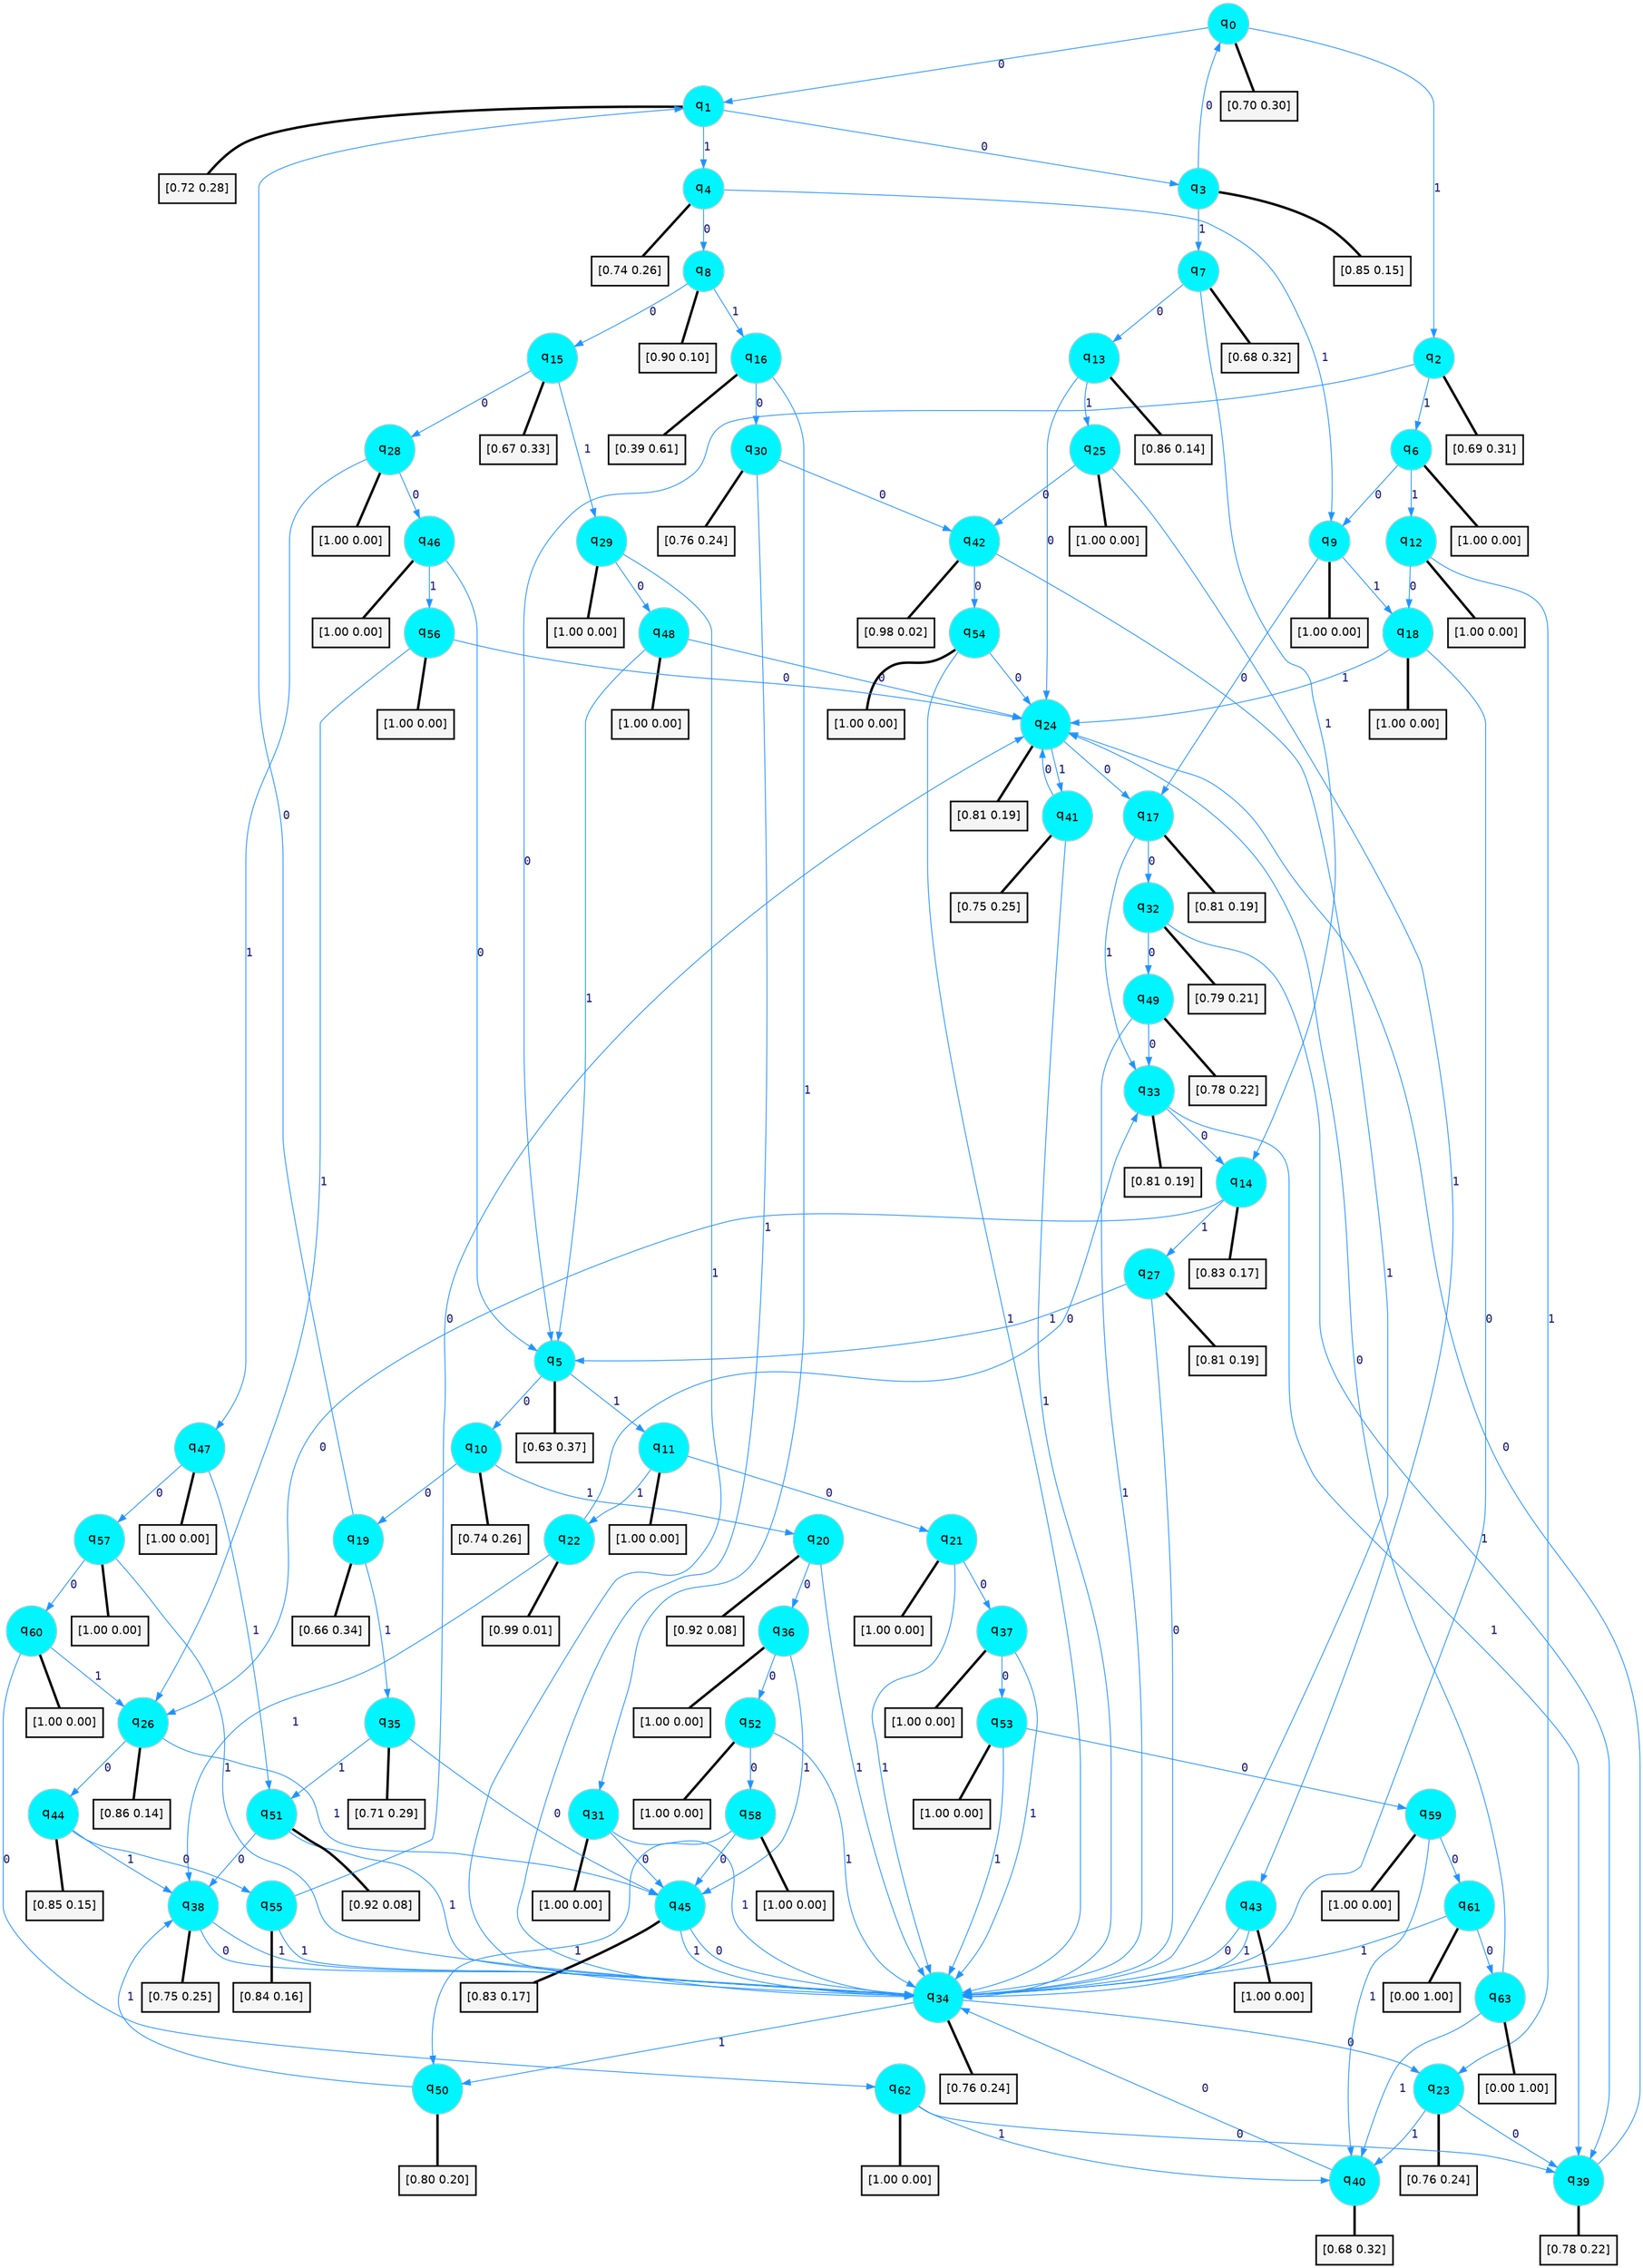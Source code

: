 digraph G {
graph [
bgcolor=transparent, dpi=300, rankdir=TD, size="40,25"];
node [
color=gray, fillcolor=turquoise1, fontcolor=black, fontname=Helvetica, fontsize=16, fontweight=bold, shape=circle, style=filled];
edge [
arrowsize=1, color=dodgerblue1, fontcolor=midnightblue, fontname=courier, fontweight=bold, penwidth=1, style=solid, weight=20];
0[label=<q<SUB>0</SUB>>];
1[label=<q<SUB>1</SUB>>];
2[label=<q<SUB>2</SUB>>];
3[label=<q<SUB>3</SUB>>];
4[label=<q<SUB>4</SUB>>];
5[label=<q<SUB>5</SUB>>];
6[label=<q<SUB>6</SUB>>];
7[label=<q<SUB>7</SUB>>];
8[label=<q<SUB>8</SUB>>];
9[label=<q<SUB>9</SUB>>];
10[label=<q<SUB>10</SUB>>];
11[label=<q<SUB>11</SUB>>];
12[label=<q<SUB>12</SUB>>];
13[label=<q<SUB>13</SUB>>];
14[label=<q<SUB>14</SUB>>];
15[label=<q<SUB>15</SUB>>];
16[label=<q<SUB>16</SUB>>];
17[label=<q<SUB>17</SUB>>];
18[label=<q<SUB>18</SUB>>];
19[label=<q<SUB>19</SUB>>];
20[label=<q<SUB>20</SUB>>];
21[label=<q<SUB>21</SUB>>];
22[label=<q<SUB>22</SUB>>];
23[label=<q<SUB>23</SUB>>];
24[label=<q<SUB>24</SUB>>];
25[label=<q<SUB>25</SUB>>];
26[label=<q<SUB>26</SUB>>];
27[label=<q<SUB>27</SUB>>];
28[label=<q<SUB>28</SUB>>];
29[label=<q<SUB>29</SUB>>];
30[label=<q<SUB>30</SUB>>];
31[label=<q<SUB>31</SUB>>];
32[label=<q<SUB>32</SUB>>];
33[label=<q<SUB>33</SUB>>];
34[label=<q<SUB>34</SUB>>];
35[label=<q<SUB>35</SUB>>];
36[label=<q<SUB>36</SUB>>];
37[label=<q<SUB>37</SUB>>];
38[label=<q<SUB>38</SUB>>];
39[label=<q<SUB>39</SUB>>];
40[label=<q<SUB>40</SUB>>];
41[label=<q<SUB>41</SUB>>];
42[label=<q<SUB>42</SUB>>];
43[label=<q<SUB>43</SUB>>];
44[label=<q<SUB>44</SUB>>];
45[label=<q<SUB>45</SUB>>];
46[label=<q<SUB>46</SUB>>];
47[label=<q<SUB>47</SUB>>];
48[label=<q<SUB>48</SUB>>];
49[label=<q<SUB>49</SUB>>];
50[label=<q<SUB>50</SUB>>];
51[label=<q<SUB>51</SUB>>];
52[label=<q<SUB>52</SUB>>];
53[label=<q<SUB>53</SUB>>];
54[label=<q<SUB>54</SUB>>];
55[label=<q<SUB>55</SUB>>];
56[label=<q<SUB>56</SUB>>];
57[label=<q<SUB>57</SUB>>];
58[label=<q<SUB>58</SUB>>];
59[label=<q<SUB>59</SUB>>];
60[label=<q<SUB>60</SUB>>];
61[label=<q<SUB>61</SUB>>];
62[label=<q<SUB>62</SUB>>];
63[label=<q<SUB>63</SUB>>];
64[label="[0.70 0.30]", shape=box,fontcolor=black, fontname=Helvetica, fontsize=14, penwidth=2, fillcolor=whitesmoke,color=black];
65[label="[0.72 0.28]", shape=box,fontcolor=black, fontname=Helvetica, fontsize=14, penwidth=2, fillcolor=whitesmoke,color=black];
66[label="[0.69 0.31]", shape=box,fontcolor=black, fontname=Helvetica, fontsize=14, penwidth=2, fillcolor=whitesmoke,color=black];
67[label="[0.85 0.15]", shape=box,fontcolor=black, fontname=Helvetica, fontsize=14, penwidth=2, fillcolor=whitesmoke,color=black];
68[label="[0.74 0.26]", shape=box,fontcolor=black, fontname=Helvetica, fontsize=14, penwidth=2, fillcolor=whitesmoke,color=black];
69[label="[0.63 0.37]", shape=box,fontcolor=black, fontname=Helvetica, fontsize=14, penwidth=2, fillcolor=whitesmoke,color=black];
70[label="[1.00 0.00]", shape=box,fontcolor=black, fontname=Helvetica, fontsize=14, penwidth=2, fillcolor=whitesmoke,color=black];
71[label="[0.68 0.32]", shape=box,fontcolor=black, fontname=Helvetica, fontsize=14, penwidth=2, fillcolor=whitesmoke,color=black];
72[label="[0.90 0.10]", shape=box,fontcolor=black, fontname=Helvetica, fontsize=14, penwidth=2, fillcolor=whitesmoke,color=black];
73[label="[1.00 0.00]", shape=box,fontcolor=black, fontname=Helvetica, fontsize=14, penwidth=2, fillcolor=whitesmoke,color=black];
74[label="[0.74 0.26]", shape=box,fontcolor=black, fontname=Helvetica, fontsize=14, penwidth=2, fillcolor=whitesmoke,color=black];
75[label="[1.00 0.00]", shape=box,fontcolor=black, fontname=Helvetica, fontsize=14, penwidth=2, fillcolor=whitesmoke,color=black];
76[label="[1.00 0.00]", shape=box,fontcolor=black, fontname=Helvetica, fontsize=14, penwidth=2, fillcolor=whitesmoke,color=black];
77[label="[0.86 0.14]", shape=box,fontcolor=black, fontname=Helvetica, fontsize=14, penwidth=2, fillcolor=whitesmoke,color=black];
78[label="[0.83 0.17]", shape=box,fontcolor=black, fontname=Helvetica, fontsize=14, penwidth=2, fillcolor=whitesmoke,color=black];
79[label="[0.67 0.33]", shape=box,fontcolor=black, fontname=Helvetica, fontsize=14, penwidth=2, fillcolor=whitesmoke,color=black];
80[label="[0.39 0.61]", shape=box,fontcolor=black, fontname=Helvetica, fontsize=14, penwidth=2, fillcolor=whitesmoke,color=black];
81[label="[0.81 0.19]", shape=box,fontcolor=black, fontname=Helvetica, fontsize=14, penwidth=2, fillcolor=whitesmoke,color=black];
82[label="[1.00 0.00]", shape=box,fontcolor=black, fontname=Helvetica, fontsize=14, penwidth=2, fillcolor=whitesmoke,color=black];
83[label="[0.66 0.34]", shape=box,fontcolor=black, fontname=Helvetica, fontsize=14, penwidth=2, fillcolor=whitesmoke,color=black];
84[label="[0.92 0.08]", shape=box,fontcolor=black, fontname=Helvetica, fontsize=14, penwidth=2, fillcolor=whitesmoke,color=black];
85[label="[1.00 0.00]", shape=box,fontcolor=black, fontname=Helvetica, fontsize=14, penwidth=2, fillcolor=whitesmoke,color=black];
86[label="[0.99 0.01]", shape=box,fontcolor=black, fontname=Helvetica, fontsize=14, penwidth=2, fillcolor=whitesmoke,color=black];
87[label="[0.76 0.24]", shape=box,fontcolor=black, fontname=Helvetica, fontsize=14, penwidth=2, fillcolor=whitesmoke,color=black];
88[label="[0.81 0.19]", shape=box,fontcolor=black, fontname=Helvetica, fontsize=14, penwidth=2, fillcolor=whitesmoke,color=black];
89[label="[1.00 0.00]", shape=box,fontcolor=black, fontname=Helvetica, fontsize=14, penwidth=2, fillcolor=whitesmoke,color=black];
90[label="[0.86 0.14]", shape=box,fontcolor=black, fontname=Helvetica, fontsize=14, penwidth=2, fillcolor=whitesmoke,color=black];
91[label="[0.81 0.19]", shape=box,fontcolor=black, fontname=Helvetica, fontsize=14, penwidth=2, fillcolor=whitesmoke,color=black];
92[label="[1.00 0.00]", shape=box,fontcolor=black, fontname=Helvetica, fontsize=14, penwidth=2, fillcolor=whitesmoke,color=black];
93[label="[1.00 0.00]", shape=box,fontcolor=black, fontname=Helvetica, fontsize=14, penwidth=2, fillcolor=whitesmoke,color=black];
94[label="[0.76 0.24]", shape=box,fontcolor=black, fontname=Helvetica, fontsize=14, penwidth=2, fillcolor=whitesmoke,color=black];
95[label="[1.00 0.00]", shape=box,fontcolor=black, fontname=Helvetica, fontsize=14, penwidth=2, fillcolor=whitesmoke,color=black];
96[label="[0.79 0.21]", shape=box,fontcolor=black, fontname=Helvetica, fontsize=14, penwidth=2, fillcolor=whitesmoke,color=black];
97[label="[0.81 0.19]", shape=box,fontcolor=black, fontname=Helvetica, fontsize=14, penwidth=2, fillcolor=whitesmoke,color=black];
98[label="[0.76 0.24]", shape=box,fontcolor=black, fontname=Helvetica, fontsize=14, penwidth=2, fillcolor=whitesmoke,color=black];
99[label="[0.71 0.29]", shape=box,fontcolor=black, fontname=Helvetica, fontsize=14, penwidth=2, fillcolor=whitesmoke,color=black];
100[label="[1.00 0.00]", shape=box,fontcolor=black, fontname=Helvetica, fontsize=14, penwidth=2, fillcolor=whitesmoke,color=black];
101[label="[1.00 0.00]", shape=box,fontcolor=black, fontname=Helvetica, fontsize=14, penwidth=2, fillcolor=whitesmoke,color=black];
102[label="[0.75 0.25]", shape=box,fontcolor=black, fontname=Helvetica, fontsize=14, penwidth=2, fillcolor=whitesmoke,color=black];
103[label="[0.78 0.22]", shape=box,fontcolor=black, fontname=Helvetica, fontsize=14, penwidth=2, fillcolor=whitesmoke,color=black];
104[label="[0.68 0.32]", shape=box,fontcolor=black, fontname=Helvetica, fontsize=14, penwidth=2, fillcolor=whitesmoke,color=black];
105[label="[0.75 0.25]", shape=box,fontcolor=black, fontname=Helvetica, fontsize=14, penwidth=2, fillcolor=whitesmoke,color=black];
106[label="[0.98 0.02]", shape=box,fontcolor=black, fontname=Helvetica, fontsize=14, penwidth=2, fillcolor=whitesmoke,color=black];
107[label="[1.00 0.00]", shape=box,fontcolor=black, fontname=Helvetica, fontsize=14, penwidth=2, fillcolor=whitesmoke,color=black];
108[label="[0.85 0.15]", shape=box,fontcolor=black, fontname=Helvetica, fontsize=14, penwidth=2, fillcolor=whitesmoke,color=black];
109[label="[0.83 0.17]", shape=box,fontcolor=black, fontname=Helvetica, fontsize=14, penwidth=2, fillcolor=whitesmoke,color=black];
110[label="[1.00 0.00]", shape=box,fontcolor=black, fontname=Helvetica, fontsize=14, penwidth=2, fillcolor=whitesmoke,color=black];
111[label="[1.00 0.00]", shape=box,fontcolor=black, fontname=Helvetica, fontsize=14, penwidth=2, fillcolor=whitesmoke,color=black];
112[label="[1.00 0.00]", shape=box,fontcolor=black, fontname=Helvetica, fontsize=14, penwidth=2, fillcolor=whitesmoke,color=black];
113[label="[0.78 0.22]", shape=box,fontcolor=black, fontname=Helvetica, fontsize=14, penwidth=2, fillcolor=whitesmoke,color=black];
114[label="[0.80 0.20]", shape=box,fontcolor=black, fontname=Helvetica, fontsize=14, penwidth=2, fillcolor=whitesmoke,color=black];
115[label="[0.92 0.08]", shape=box,fontcolor=black, fontname=Helvetica, fontsize=14, penwidth=2, fillcolor=whitesmoke,color=black];
116[label="[1.00 0.00]", shape=box,fontcolor=black, fontname=Helvetica, fontsize=14, penwidth=2, fillcolor=whitesmoke,color=black];
117[label="[1.00 0.00]", shape=box,fontcolor=black, fontname=Helvetica, fontsize=14, penwidth=2, fillcolor=whitesmoke,color=black];
118[label="[1.00 0.00]", shape=box,fontcolor=black, fontname=Helvetica, fontsize=14, penwidth=2, fillcolor=whitesmoke,color=black];
119[label="[0.84 0.16]", shape=box,fontcolor=black, fontname=Helvetica, fontsize=14, penwidth=2, fillcolor=whitesmoke,color=black];
120[label="[1.00 0.00]", shape=box,fontcolor=black, fontname=Helvetica, fontsize=14, penwidth=2, fillcolor=whitesmoke,color=black];
121[label="[1.00 0.00]", shape=box,fontcolor=black, fontname=Helvetica, fontsize=14, penwidth=2, fillcolor=whitesmoke,color=black];
122[label="[1.00 0.00]", shape=box,fontcolor=black, fontname=Helvetica, fontsize=14, penwidth=2, fillcolor=whitesmoke,color=black];
123[label="[1.00 0.00]", shape=box,fontcolor=black, fontname=Helvetica, fontsize=14, penwidth=2, fillcolor=whitesmoke,color=black];
124[label="[1.00 0.00]", shape=box,fontcolor=black, fontname=Helvetica, fontsize=14, penwidth=2, fillcolor=whitesmoke,color=black];
125[label="[0.00 1.00]", shape=box,fontcolor=black, fontname=Helvetica, fontsize=14, penwidth=2, fillcolor=whitesmoke,color=black];
126[label="[1.00 0.00]", shape=box,fontcolor=black, fontname=Helvetica, fontsize=14, penwidth=2, fillcolor=whitesmoke,color=black];
127[label="[0.00 1.00]", shape=box,fontcolor=black, fontname=Helvetica, fontsize=14, penwidth=2, fillcolor=whitesmoke,color=black];
0->1 [label=0];
0->2 [label=1];
0->64 [arrowhead=none, penwidth=3,color=black];
1->3 [label=0];
1->4 [label=1];
1->65 [arrowhead=none, penwidth=3,color=black];
2->5 [label=0];
2->6 [label=1];
2->66 [arrowhead=none, penwidth=3,color=black];
3->0 [label=0];
3->7 [label=1];
3->67 [arrowhead=none, penwidth=3,color=black];
4->8 [label=0];
4->9 [label=1];
4->68 [arrowhead=none, penwidth=3,color=black];
5->10 [label=0];
5->11 [label=1];
5->69 [arrowhead=none, penwidth=3,color=black];
6->9 [label=0];
6->12 [label=1];
6->70 [arrowhead=none, penwidth=3,color=black];
7->13 [label=0];
7->14 [label=1];
7->71 [arrowhead=none, penwidth=3,color=black];
8->15 [label=0];
8->16 [label=1];
8->72 [arrowhead=none, penwidth=3,color=black];
9->17 [label=0];
9->18 [label=1];
9->73 [arrowhead=none, penwidth=3,color=black];
10->19 [label=0];
10->20 [label=1];
10->74 [arrowhead=none, penwidth=3,color=black];
11->21 [label=0];
11->22 [label=1];
11->75 [arrowhead=none, penwidth=3,color=black];
12->18 [label=0];
12->23 [label=1];
12->76 [arrowhead=none, penwidth=3,color=black];
13->24 [label=0];
13->25 [label=1];
13->77 [arrowhead=none, penwidth=3,color=black];
14->26 [label=0];
14->27 [label=1];
14->78 [arrowhead=none, penwidth=3,color=black];
15->28 [label=0];
15->29 [label=1];
15->79 [arrowhead=none, penwidth=3,color=black];
16->30 [label=0];
16->31 [label=1];
16->80 [arrowhead=none, penwidth=3,color=black];
17->32 [label=0];
17->33 [label=1];
17->81 [arrowhead=none, penwidth=3,color=black];
18->34 [label=0];
18->24 [label=1];
18->82 [arrowhead=none, penwidth=3,color=black];
19->1 [label=0];
19->35 [label=1];
19->83 [arrowhead=none, penwidth=3,color=black];
20->36 [label=0];
20->34 [label=1];
20->84 [arrowhead=none, penwidth=3,color=black];
21->37 [label=0];
21->34 [label=1];
21->85 [arrowhead=none, penwidth=3,color=black];
22->33 [label=0];
22->38 [label=1];
22->86 [arrowhead=none, penwidth=3,color=black];
23->39 [label=0];
23->40 [label=1];
23->87 [arrowhead=none, penwidth=3,color=black];
24->17 [label=0];
24->41 [label=1];
24->88 [arrowhead=none, penwidth=3,color=black];
25->42 [label=0];
25->43 [label=1];
25->89 [arrowhead=none, penwidth=3,color=black];
26->44 [label=0];
26->45 [label=1];
26->90 [arrowhead=none, penwidth=3,color=black];
27->34 [label=0];
27->5 [label=1];
27->91 [arrowhead=none, penwidth=3,color=black];
28->46 [label=0];
28->47 [label=1];
28->92 [arrowhead=none, penwidth=3,color=black];
29->48 [label=0];
29->34 [label=1];
29->93 [arrowhead=none, penwidth=3,color=black];
30->42 [label=0];
30->34 [label=1];
30->94 [arrowhead=none, penwidth=3,color=black];
31->45 [label=0];
31->34 [label=1];
31->95 [arrowhead=none, penwidth=3,color=black];
32->49 [label=0];
32->39 [label=1];
32->96 [arrowhead=none, penwidth=3,color=black];
33->14 [label=0];
33->39 [label=1];
33->97 [arrowhead=none, penwidth=3,color=black];
34->23 [label=0];
34->50 [label=1];
34->98 [arrowhead=none, penwidth=3,color=black];
35->45 [label=0];
35->51 [label=1];
35->99 [arrowhead=none, penwidth=3,color=black];
36->52 [label=0];
36->45 [label=1];
36->100 [arrowhead=none, penwidth=3,color=black];
37->53 [label=0];
37->34 [label=1];
37->101 [arrowhead=none, penwidth=3,color=black];
38->34 [label=0];
38->34 [label=1];
38->102 [arrowhead=none, penwidth=3,color=black];
39->24 [label=0];
39->103 [arrowhead=none, penwidth=3,color=black];
40->34 [label=0];
40->104 [arrowhead=none, penwidth=3,color=black];
41->24 [label=0];
41->34 [label=1];
41->105 [arrowhead=none, penwidth=3,color=black];
42->54 [label=0];
42->34 [label=1];
42->106 [arrowhead=none, penwidth=3,color=black];
43->34 [label=0];
43->34 [label=1];
43->107 [arrowhead=none, penwidth=3,color=black];
44->55 [label=0];
44->38 [label=1];
44->108 [arrowhead=none, penwidth=3,color=black];
45->34 [label=0];
45->34 [label=1];
45->109 [arrowhead=none, penwidth=3,color=black];
46->5 [label=0];
46->56 [label=1];
46->110 [arrowhead=none, penwidth=3,color=black];
47->57 [label=0];
47->51 [label=1];
47->111 [arrowhead=none, penwidth=3,color=black];
48->24 [label=0];
48->5 [label=1];
48->112 [arrowhead=none, penwidth=3,color=black];
49->33 [label=0];
49->34 [label=1];
49->113 [arrowhead=none, penwidth=3,color=black];
50->38 [label=1];
50->114 [arrowhead=none, penwidth=3,color=black];
51->38 [label=0];
51->34 [label=1];
51->115 [arrowhead=none, penwidth=3,color=black];
52->58 [label=0];
52->34 [label=1];
52->116 [arrowhead=none, penwidth=3,color=black];
53->59 [label=0];
53->34 [label=1];
53->117 [arrowhead=none, penwidth=3,color=black];
54->24 [label=0];
54->34 [label=1];
54->118 [arrowhead=none, penwidth=3,color=black];
55->24 [label=0];
55->34 [label=1];
55->119 [arrowhead=none, penwidth=3,color=black];
56->24 [label=0];
56->26 [label=1];
56->120 [arrowhead=none, penwidth=3,color=black];
57->60 [label=0];
57->34 [label=1];
57->121 [arrowhead=none, penwidth=3,color=black];
58->45 [label=0];
58->50 [label=1];
58->122 [arrowhead=none, penwidth=3,color=black];
59->61 [label=0];
59->40 [label=1];
59->123 [arrowhead=none, penwidth=3,color=black];
60->62 [label=0];
60->26 [label=1];
60->124 [arrowhead=none, penwidth=3,color=black];
61->63 [label=0];
61->34 [label=1];
61->125 [arrowhead=none, penwidth=3,color=black];
62->39 [label=0];
62->40 [label=1];
62->126 [arrowhead=none, penwidth=3,color=black];
63->24 [label=0];
63->40 [label=1];
63->127 [arrowhead=none, penwidth=3,color=black];
}
